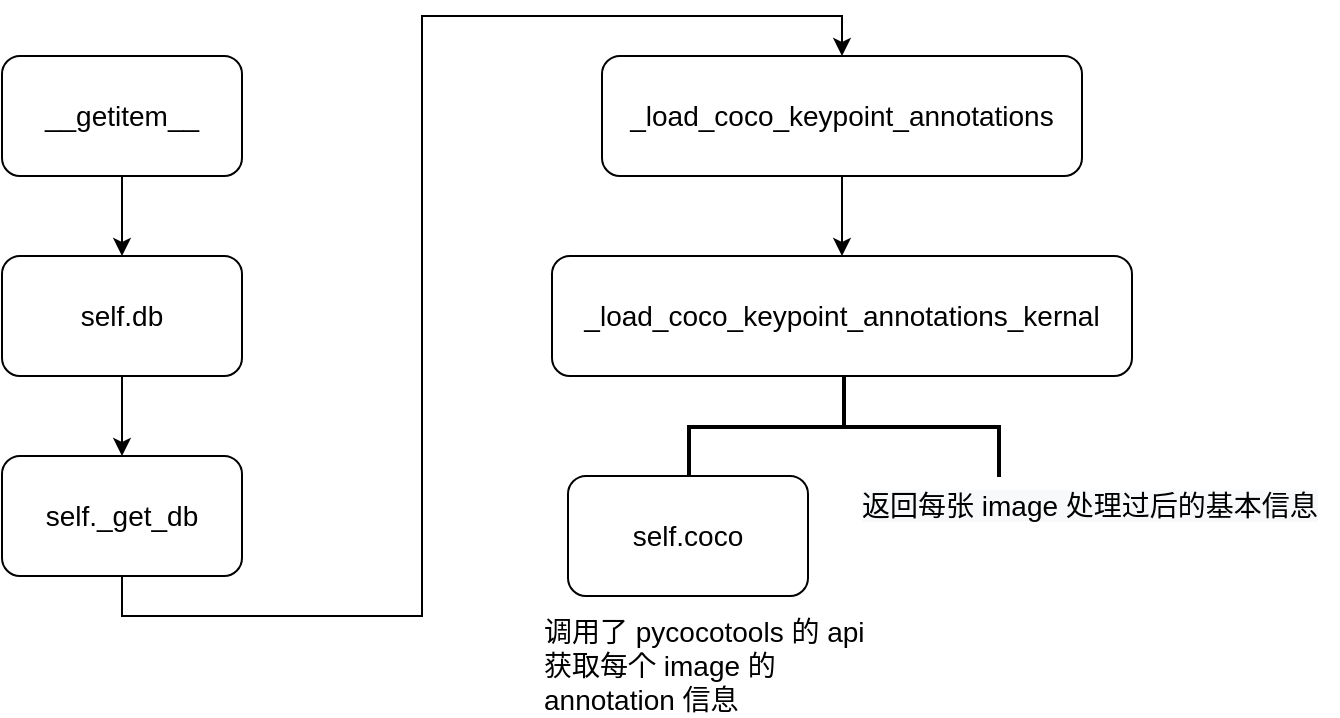 <mxfile version="20.2.0" type="github">
  <diagram id="-WR1edaPvzeJWzguThVa" name="第 1 页">
    <mxGraphModel dx="889" dy="588" grid="0" gridSize="10" guides="1" tooltips="1" connect="1" arrows="1" fold="1" page="1" pageScale="1" pageWidth="827" pageHeight="1169" math="0" shadow="0">
      <root>
        <mxCell id="0" />
        <mxCell id="1" parent="0" />
        <mxCell id="2XJD0f840Zib2jVczMYh-3" style="edgeStyle=orthogonalEdgeStyle;rounded=0;orthogonalLoop=1;jettySize=auto;html=1;exitX=0.5;exitY=1;exitDx=0;exitDy=0;entryX=0.5;entryY=0;entryDx=0;entryDy=0;fontSize=14;fontColor=#000000;" edge="1" parent="1" source="2XJD0f840Zib2jVczMYh-1" target="2XJD0f840Zib2jVczMYh-2">
          <mxGeometry relative="1" as="geometry" />
        </mxCell>
        <mxCell id="2XJD0f840Zib2jVczMYh-1" value="__getitem__" style="rounded=1;whiteSpace=wrap;html=1;fontSize=14;" vertex="1" parent="1">
          <mxGeometry x="80" y="40" width="120" height="60" as="geometry" />
        </mxCell>
        <mxCell id="2XJD0f840Zib2jVczMYh-5" style="edgeStyle=orthogonalEdgeStyle;rounded=0;orthogonalLoop=1;jettySize=auto;html=1;exitX=0.5;exitY=1;exitDx=0;exitDy=0;fontSize=14;fontColor=#000000;" edge="1" parent="1" source="2XJD0f840Zib2jVczMYh-2" target="2XJD0f840Zib2jVczMYh-4">
          <mxGeometry relative="1" as="geometry" />
        </mxCell>
        <mxCell id="2XJD0f840Zib2jVczMYh-2" value="self.db" style="rounded=1;whiteSpace=wrap;html=1;fontSize=14;" vertex="1" parent="1">
          <mxGeometry x="80" y="140" width="120" height="60" as="geometry" />
        </mxCell>
        <mxCell id="2XJD0f840Zib2jVczMYh-8" style="edgeStyle=orthogonalEdgeStyle;rounded=0;orthogonalLoop=1;jettySize=auto;html=1;exitX=0.5;exitY=1;exitDx=0;exitDy=0;entryX=0.5;entryY=0;entryDx=0;entryDy=0;fontSize=14;fontColor=#000000;" edge="1" parent="1" source="2XJD0f840Zib2jVczMYh-4" target="2XJD0f840Zib2jVczMYh-6">
          <mxGeometry relative="1" as="geometry" />
        </mxCell>
        <mxCell id="2XJD0f840Zib2jVczMYh-4" value="self._get_db" style="rounded=1;whiteSpace=wrap;html=1;fontSize=14;" vertex="1" parent="1">
          <mxGeometry x="80" y="240" width="120" height="60" as="geometry" />
        </mxCell>
        <mxCell id="2XJD0f840Zib2jVczMYh-10" style="edgeStyle=orthogonalEdgeStyle;rounded=0;orthogonalLoop=1;jettySize=auto;html=1;exitX=0.5;exitY=1;exitDx=0;exitDy=0;entryX=0.5;entryY=0;entryDx=0;entryDy=0;fontSize=14;fontColor=#000000;" edge="1" parent="1" source="2XJD0f840Zib2jVczMYh-6" target="2XJD0f840Zib2jVczMYh-9">
          <mxGeometry relative="1" as="geometry" />
        </mxCell>
        <mxCell id="2XJD0f840Zib2jVczMYh-6" value="_load_coco_keypoint_annotations" style="rounded=1;whiteSpace=wrap;html=1;fontSize=14;" vertex="1" parent="1">
          <mxGeometry x="380" y="40" width="240" height="60" as="geometry" />
        </mxCell>
        <mxCell id="2XJD0f840Zib2jVczMYh-9" value="_load_coco_keypoint_annotations_kernal" style="rounded=1;whiteSpace=wrap;html=1;fontSize=14;" vertex="1" parent="1">
          <mxGeometry x="355" y="140" width="290" height="60" as="geometry" />
        </mxCell>
        <mxCell id="2XJD0f840Zib2jVczMYh-11" value="self.coco" style="rounded=1;whiteSpace=wrap;html=1;fontSize=14;" vertex="1" parent="1">
          <mxGeometry x="363" y="250" width="120" height="60" as="geometry" />
        </mxCell>
        <mxCell id="2XJD0f840Zib2jVczMYh-14" value="&lt;div style=&quot;text-align: left;&quot;&gt;&lt;span style=&quot;background-color: initial;&quot;&gt;调用了 pycocotools 的 api&lt;/span&gt;&lt;/div&gt;&lt;div style=&quot;text-align: left;&quot;&gt;&lt;span style=&quot;background-color: initial;&quot;&gt;获取每个 image 的 annotation 信息&lt;/span&gt;&lt;/div&gt;" style="text;html=1;strokeColor=none;fillColor=none;align=center;verticalAlign=middle;whiteSpace=wrap;rounded=0;fontSize=14;fontColor=#000000;" vertex="1" parent="1">
          <mxGeometry x="350" y="320" width="170" height="50" as="geometry" />
        </mxCell>
        <mxCell id="2XJD0f840Zib2jVczMYh-15" value="" style="strokeWidth=2;html=1;shape=mxgraph.flowchart.annotation_2;align=left;labelPosition=right;pointerEvents=1;fontSize=14;fontColor=#000000;rotation=90;" vertex="1" parent="1">
          <mxGeometry x="476" y="148" width="50" height="155" as="geometry" />
        </mxCell>
        <mxCell id="2XJD0f840Zib2jVczMYh-18" value="&lt;span style=&quot;color: rgb(0, 0, 0); font-family: Helvetica; font-size: 14px; font-style: normal; font-variant-ligatures: normal; font-variant-caps: normal; font-weight: 400; letter-spacing: normal; orphans: 2; text-align: center; text-indent: 0px; text-transform: none; widows: 2; word-spacing: 0px; -webkit-text-stroke-width: 0px; background-color: rgb(248, 249, 250); text-decoration-thickness: initial; text-decoration-style: initial; text-decoration-color: initial; float: none; display: inline !important;&quot;&gt;返回每张 image 处理过后的基本信息&lt;/span&gt;" style="text;whiteSpace=wrap;html=1;fontSize=14;fontColor=#000000;" vertex="1" parent="1">
          <mxGeometry x="508" y="250" width="240" height="40" as="geometry" />
        </mxCell>
      </root>
    </mxGraphModel>
  </diagram>
</mxfile>
